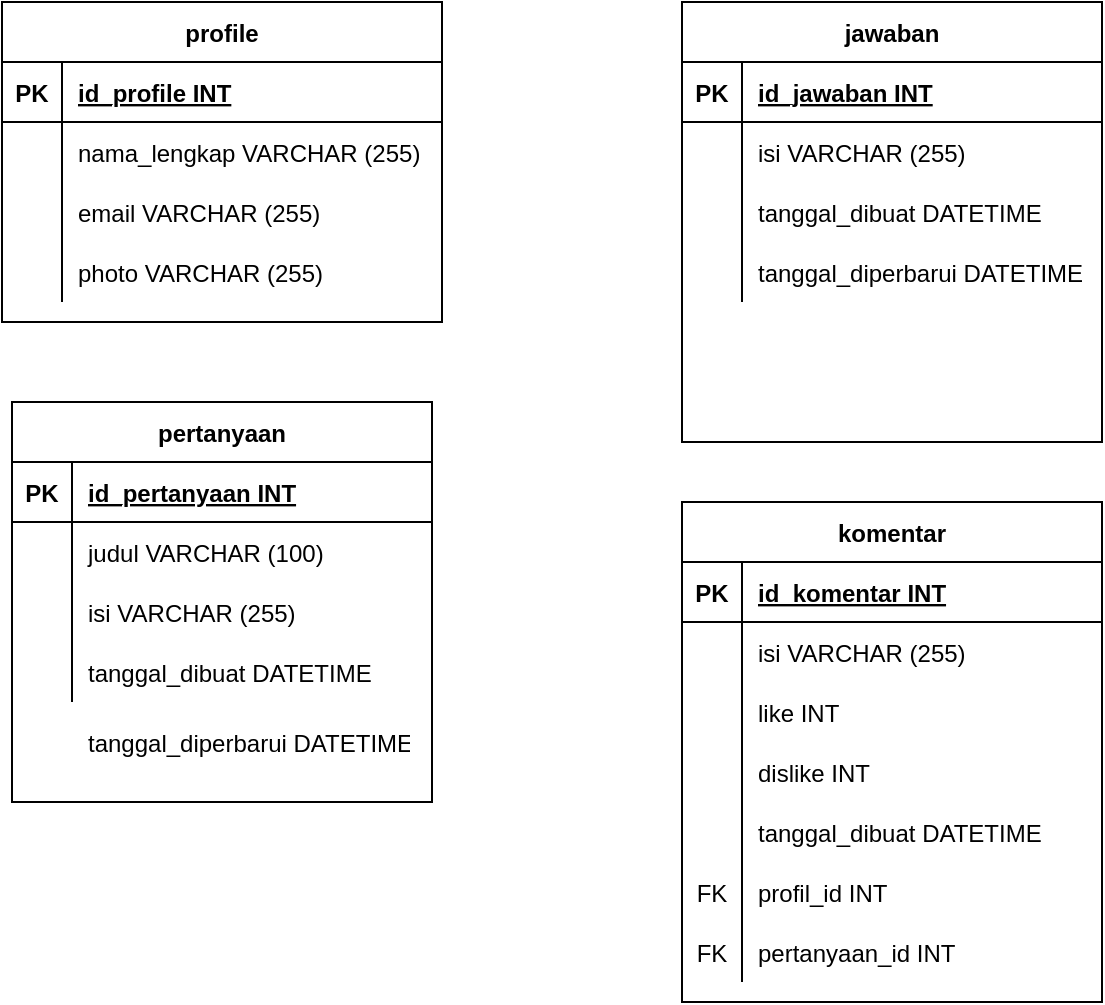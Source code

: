 <mxfile version="13.5.8" type="github">
  <diagram id="Cxm9i9paOQmM7bJxtgCF" name="Page-1">
    <mxGraphModel dx="925" dy="605" grid="1" gridSize="10" guides="1" tooltips="1" connect="1" arrows="1" fold="1" page="1" pageScale="1" pageWidth="850" pageHeight="1100" math="0" shadow="0">
      <root>
        <mxCell id="0" />
        <mxCell id="1" parent="0" />
        <mxCell id="eWZNdyF7Qudj8M3pejTk-1" value="profile" style="shape=table;startSize=30;container=1;collapsible=1;childLayout=tableLayout;fixedRows=1;rowLines=0;fontStyle=1;align=center;resizeLast=1;" vertex="1" parent="1">
          <mxGeometry x="40" y="40" width="220" height="160" as="geometry" />
        </mxCell>
        <mxCell id="eWZNdyF7Qudj8M3pejTk-2" value="" style="shape=partialRectangle;collapsible=0;dropTarget=0;pointerEvents=0;fillColor=none;top=0;left=0;bottom=1;right=0;points=[[0,0.5],[1,0.5]];portConstraint=eastwest;" vertex="1" parent="eWZNdyF7Qudj8M3pejTk-1">
          <mxGeometry y="30" width="220" height="30" as="geometry" />
        </mxCell>
        <mxCell id="eWZNdyF7Qudj8M3pejTk-3" value="PK" style="shape=partialRectangle;connectable=0;fillColor=none;top=0;left=0;bottom=0;right=0;fontStyle=1;overflow=hidden;" vertex="1" parent="eWZNdyF7Qudj8M3pejTk-2">
          <mxGeometry width="30" height="30" as="geometry" />
        </mxCell>
        <mxCell id="eWZNdyF7Qudj8M3pejTk-4" value="id_profile INT" style="shape=partialRectangle;connectable=0;fillColor=none;top=0;left=0;bottom=0;right=0;align=left;spacingLeft=6;fontStyle=5;overflow=hidden;" vertex="1" parent="eWZNdyF7Qudj8M3pejTk-2">
          <mxGeometry x="30" width="190" height="30" as="geometry" />
        </mxCell>
        <mxCell id="eWZNdyF7Qudj8M3pejTk-5" value="" style="shape=partialRectangle;collapsible=0;dropTarget=0;pointerEvents=0;fillColor=none;top=0;left=0;bottom=0;right=0;points=[[0,0.5],[1,0.5]];portConstraint=eastwest;" vertex="1" parent="eWZNdyF7Qudj8M3pejTk-1">
          <mxGeometry y="60" width="220" height="30" as="geometry" />
        </mxCell>
        <mxCell id="eWZNdyF7Qudj8M3pejTk-6" value="" style="shape=partialRectangle;connectable=0;fillColor=none;top=0;left=0;bottom=0;right=0;editable=1;overflow=hidden;" vertex="1" parent="eWZNdyF7Qudj8M3pejTk-5">
          <mxGeometry width="30" height="30" as="geometry" />
        </mxCell>
        <mxCell id="eWZNdyF7Qudj8M3pejTk-7" value="nama_lengkap VARCHAR (255)" style="shape=partialRectangle;connectable=0;fillColor=none;top=0;left=0;bottom=0;right=0;align=left;spacingLeft=6;overflow=hidden;" vertex="1" parent="eWZNdyF7Qudj8M3pejTk-5">
          <mxGeometry x="30" width="190" height="30" as="geometry" />
        </mxCell>
        <mxCell id="eWZNdyF7Qudj8M3pejTk-8" value="" style="shape=partialRectangle;collapsible=0;dropTarget=0;pointerEvents=0;fillColor=none;top=0;left=0;bottom=0;right=0;points=[[0,0.5],[1,0.5]];portConstraint=eastwest;" vertex="1" parent="eWZNdyF7Qudj8M3pejTk-1">
          <mxGeometry y="90" width="220" height="30" as="geometry" />
        </mxCell>
        <mxCell id="eWZNdyF7Qudj8M3pejTk-9" value="" style="shape=partialRectangle;connectable=0;fillColor=none;top=0;left=0;bottom=0;right=0;editable=1;overflow=hidden;" vertex="1" parent="eWZNdyF7Qudj8M3pejTk-8">
          <mxGeometry width="30" height="30" as="geometry" />
        </mxCell>
        <mxCell id="eWZNdyF7Qudj8M3pejTk-10" value="email VARCHAR (255)" style="shape=partialRectangle;connectable=0;fillColor=none;top=0;left=0;bottom=0;right=0;align=left;spacingLeft=6;overflow=hidden;" vertex="1" parent="eWZNdyF7Qudj8M3pejTk-8">
          <mxGeometry x="30" width="190" height="30" as="geometry" />
        </mxCell>
        <mxCell id="eWZNdyF7Qudj8M3pejTk-11" value="" style="shape=partialRectangle;collapsible=0;dropTarget=0;pointerEvents=0;fillColor=none;top=0;left=0;bottom=0;right=0;points=[[0,0.5],[1,0.5]];portConstraint=eastwest;" vertex="1" parent="eWZNdyF7Qudj8M3pejTk-1">
          <mxGeometry y="120" width="220" height="30" as="geometry" />
        </mxCell>
        <mxCell id="eWZNdyF7Qudj8M3pejTk-12" value="" style="shape=partialRectangle;connectable=0;fillColor=none;top=0;left=0;bottom=0;right=0;editable=1;overflow=hidden;" vertex="1" parent="eWZNdyF7Qudj8M3pejTk-11">
          <mxGeometry width="30" height="30" as="geometry" />
        </mxCell>
        <mxCell id="eWZNdyF7Qudj8M3pejTk-13" value="photo VARCHAR (255)" style="shape=partialRectangle;connectable=0;fillColor=none;top=0;left=0;bottom=0;right=0;align=left;spacingLeft=6;overflow=hidden;" vertex="1" parent="eWZNdyF7Qudj8M3pejTk-11">
          <mxGeometry x="30" width="190" height="30" as="geometry" />
        </mxCell>
        <mxCell id="eWZNdyF7Qudj8M3pejTk-49" value="" style="group" vertex="1" connectable="0" parent="1">
          <mxGeometry x="45" y="240" width="210" height="200" as="geometry" />
        </mxCell>
        <mxCell id="eWZNdyF7Qudj8M3pejTk-30" value="pertanyaan" style="shape=table;startSize=30;container=1;collapsible=1;childLayout=tableLayout;fixedRows=1;rowLines=0;fontStyle=1;align=center;resizeLast=1;" vertex="1" parent="eWZNdyF7Qudj8M3pejTk-49">
          <mxGeometry width="210" height="200" as="geometry" />
        </mxCell>
        <mxCell id="eWZNdyF7Qudj8M3pejTk-31" value="" style="shape=partialRectangle;collapsible=0;dropTarget=0;pointerEvents=0;fillColor=none;top=0;left=0;bottom=1;right=0;points=[[0,0.5],[1,0.5]];portConstraint=eastwest;" vertex="1" parent="eWZNdyF7Qudj8M3pejTk-30">
          <mxGeometry y="30" width="210" height="30" as="geometry" />
        </mxCell>
        <mxCell id="eWZNdyF7Qudj8M3pejTk-32" value="PK" style="shape=partialRectangle;connectable=0;fillColor=none;top=0;left=0;bottom=0;right=0;fontStyle=1;overflow=hidden;" vertex="1" parent="eWZNdyF7Qudj8M3pejTk-31">
          <mxGeometry width="30" height="30" as="geometry" />
        </mxCell>
        <mxCell id="eWZNdyF7Qudj8M3pejTk-33" value="id_pertanyaan INT" style="shape=partialRectangle;connectable=0;fillColor=none;top=0;left=0;bottom=0;right=0;align=left;spacingLeft=6;fontStyle=5;overflow=hidden;" vertex="1" parent="eWZNdyF7Qudj8M3pejTk-31">
          <mxGeometry x="30" width="180" height="30" as="geometry" />
        </mxCell>
        <mxCell id="eWZNdyF7Qudj8M3pejTk-34" value="" style="shape=partialRectangle;collapsible=0;dropTarget=0;pointerEvents=0;fillColor=none;top=0;left=0;bottom=0;right=0;points=[[0,0.5],[1,0.5]];portConstraint=eastwest;" vertex="1" parent="eWZNdyF7Qudj8M3pejTk-30">
          <mxGeometry y="60" width="210" height="30" as="geometry" />
        </mxCell>
        <mxCell id="eWZNdyF7Qudj8M3pejTk-35" value="" style="shape=partialRectangle;connectable=0;fillColor=none;top=0;left=0;bottom=0;right=0;editable=1;overflow=hidden;" vertex="1" parent="eWZNdyF7Qudj8M3pejTk-34">
          <mxGeometry width="30" height="30" as="geometry" />
        </mxCell>
        <mxCell id="eWZNdyF7Qudj8M3pejTk-36" value="judul VARCHAR (100)" style="shape=partialRectangle;connectable=0;fillColor=none;top=0;left=0;bottom=0;right=0;align=left;spacingLeft=6;overflow=hidden;" vertex="1" parent="eWZNdyF7Qudj8M3pejTk-34">
          <mxGeometry x="30" width="180" height="30" as="geometry" />
        </mxCell>
        <mxCell id="eWZNdyF7Qudj8M3pejTk-37" value="" style="shape=partialRectangle;collapsible=0;dropTarget=0;pointerEvents=0;fillColor=none;top=0;left=0;bottom=0;right=0;points=[[0,0.5],[1,0.5]];portConstraint=eastwest;" vertex="1" parent="eWZNdyF7Qudj8M3pejTk-30">
          <mxGeometry y="90" width="210" height="30" as="geometry" />
        </mxCell>
        <mxCell id="eWZNdyF7Qudj8M3pejTk-38" value="" style="shape=partialRectangle;connectable=0;fillColor=none;top=0;left=0;bottom=0;right=0;editable=1;overflow=hidden;" vertex="1" parent="eWZNdyF7Qudj8M3pejTk-37">
          <mxGeometry width="30" height="30" as="geometry" />
        </mxCell>
        <mxCell id="eWZNdyF7Qudj8M3pejTk-39" value="isi VARCHAR (255)" style="shape=partialRectangle;connectable=0;fillColor=none;top=0;left=0;bottom=0;right=0;align=left;spacingLeft=6;overflow=hidden;" vertex="1" parent="eWZNdyF7Qudj8M3pejTk-37">
          <mxGeometry x="30" width="180" height="30" as="geometry" />
        </mxCell>
        <mxCell id="eWZNdyF7Qudj8M3pejTk-40" value="" style="shape=partialRectangle;collapsible=0;dropTarget=0;pointerEvents=0;fillColor=none;top=0;left=0;bottom=0;right=0;points=[[0,0.5],[1,0.5]];portConstraint=eastwest;" vertex="1" parent="eWZNdyF7Qudj8M3pejTk-30">
          <mxGeometry y="120" width="210" height="30" as="geometry" />
        </mxCell>
        <mxCell id="eWZNdyF7Qudj8M3pejTk-41" value="" style="shape=partialRectangle;connectable=0;fillColor=none;top=0;left=0;bottom=0;right=0;editable=1;overflow=hidden;" vertex="1" parent="eWZNdyF7Qudj8M3pejTk-40">
          <mxGeometry width="30" height="30" as="geometry" />
        </mxCell>
        <mxCell id="eWZNdyF7Qudj8M3pejTk-42" value="tanggal_dibuat DATETIME" style="shape=partialRectangle;connectable=0;fillColor=none;top=0;left=0;bottom=0;right=0;align=left;spacingLeft=6;overflow=hidden;" vertex="1" parent="eWZNdyF7Qudj8M3pejTk-40">
          <mxGeometry x="30" width="180" height="30" as="geometry" />
        </mxCell>
        <mxCell id="eWZNdyF7Qudj8M3pejTk-46" value="" style="shape=partialRectangle;collapsible=0;dropTarget=0;pointerEvents=0;fillColor=none;top=0;left=0;bottom=0;right=0;points=[[0,0.5],[1,0.5]];portConstraint=eastwest;" vertex="1" parent="eWZNdyF7Qudj8M3pejTk-49">
          <mxGeometry y="155" width="200" height="30" as="geometry" />
        </mxCell>
        <mxCell id="eWZNdyF7Qudj8M3pejTk-47" value="" style="shape=partialRectangle;connectable=0;fillColor=none;top=0;left=0;bottom=0;right=0;editable=1;overflow=hidden;" vertex="1" parent="eWZNdyF7Qudj8M3pejTk-46">
          <mxGeometry width="30" height="30" as="geometry" />
        </mxCell>
        <mxCell id="eWZNdyF7Qudj8M3pejTk-48" value="tanggal_diperbarui DATETIME" style="shape=partialRectangle;connectable=0;fillColor=none;top=0;left=0;bottom=0;right=0;align=left;spacingLeft=6;overflow=hidden;" vertex="1" parent="eWZNdyF7Qudj8M3pejTk-46">
          <mxGeometry x="30" width="170" height="30" as="geometry" />
        </mxCell>
        <mxCell id="eWZNdyF7Qudj8M3pejTk-50" value="jawaban" style="shape=table;startSize=30;container=1;collapsible=1;childLayout=tableLayout;fixedRows=1;rowLines=0;fontStyle=1;align=center;resizeLast=1;" vertex="1" parent="1">
          <mxGeometry x="380" y="40" width="210" height="220" as="geometry" />
        </mxCell>
        <mxCell id="eWZNdyF7Qudj8M3pejTk-51" value="" style="shape=partialRectangle;collapsible=0;dropTarget=0;pointerEvents=0;fillColor=none;top=0;left=0;bottom=1;right=0;points=[[0,0.5],[1,0.5]];portConstraint=eastwest;" vertex="1" parent="eWZNdyF7Qudj8M3pejTk-50">
          <mxGeometry y="30" width="210" height="30" as="geometry" />
        </mxCell>
        <mxCell id="eWZNdyF7Qudj8M3pejTk-52" value="PK" style="shape=partialRectangle;connectable=0;fillColor=none;top=0;left=0;bottom=0;right=0;fontStyle=1;overflow=hidden;" vertex="1" parent="eWZNdyF7Qudj8M3pejTk-51">
          <mxGeometry width="30" height="30" as="geometry" />
        </mxCell>
        <mxCell id="eWZNdyF7Qudj8M3pejTk-53" value="id_jawaban INT" style="shape=partialRectangle;connectable=0;fillColor=none;top=0;left=0;bottom=0;right=0;align=left;spacingLeft=6;fontStyle=5;overflow=hidden;" vertex="1" parent="eWZNdyF7Qudj8M3pejTk-51">
          <mxGeometry x="30" width="180" height="30" as="geometry" />
        </mxCell>
        <mxCell id="eWZNdyF7Qudj8M3pejTk-54" value="" style="shape=partialRectangle;collapsible=0;dropTarget=0;pointerEvents=0;fillColor=none;top=0;left=0;bottom=0;right=0;points=[[0,0.5],[1,0.5]];portConstraint=eastwest;" vertex="1" parent="eWZNdyF7Qudj8M3pejTk-50">
          <mxGeometry y="60" width="210" height="30" as="geometry" />
        </mxCell>
        <mxCell id="eWZNdyF7Qudj8M3pejTk-55" value="" style="shape=partialRectangle;connectable=0;fillColor=none;top=0;left=0;bottom=0;right=0;editable=1;overflow=hidden;" vertex="1" parent="eWZNdyF7Qudj8M3pejTk-54">
          <mxGeometry width="30" height="30" as="geometry" />
        </mxCell>
        <mxCell id="eWZNdyF7Qudj8M3pejTk-56" value="isi VARCHAR (255)" style="shape=partialRectangle;connectable=0;fillColor=none;top=0;left=0;bottom=0;right=0;align=left;spacingLeft=6;overflow=hidden;" vertex="1" parent="eWZNdyF7Qudj8M3pejTk-54">
          <mxGeometry x="30" width="180" height="30" as="geometry" />
        </mxCell>
        <mxCell id="eWZNdyF7Qudj8M3pejTk-57" value="" style="shape=partialRectangle;collapsible=0;dropTarget=0;pointerEvents=0;fillColor=none;top=0;left=0;bottom=0;right=0;points=[[0,0.5],[1,0.5]];portConstraint=eastwest;" vertex="1" parent="eWZNdyF7Qudj8M3pejTk-50">
          <mxGeometry y="90" width="210" height="30" as="geometry" />
        </mxCell>
        <mxCell id="eWZNdyF7Qudj8M3pejTk-58" value="" style="shape=partialRectangle;connectable=0;fillColor=none;top=0;left=0;bottom=0;right=0;editable=1;overflow=hidden;" vertex="1" parent="eWZNdyF7Qudj8M3pejTk-57">
          <mxGeometry width="30" height="30" as="geometry" />
        </mxCell>
        <mxCell id="eWZNdyF7Qudj8M3pejTk-59" value="tanggal_dibuat DATETIME" style="shape=partialRectangle;connectable=0;fillColor=none;top=0;left=0;bottom=0;right=0;align=left;spacingLeft=6;overflow=hidden;" vertex="1" parent="eWZNdyF7Qudj8M3pejTk-57">
          <mxGeometry x="30" width="180" height="30" as="geometry" />
        </mxCell>
        <mxCell id="eWZNdyF7Qudj8M3pejTk-60" value="" style="shape=partialRectangle;collapsible=0;dropTarget=0;pointerEvents=0;fillColor=none;top=0;left=0;bottom=0;right=0;points=[[0,0.5],[1,0.5]];portConstraint=eastwest;" vertex="1" parent="eWZNdyF7Qudj8M3pejTk-50">
          <mxGeometry y="120" width="210" height="30" as="geometry" />
        </mxCell>
        <mxCell id="eWZNdyF7Qudj8M3pejTk-61" value="" style="shape=partialRectangle;connectable=0;fillColor=none;top=0;left=0;bottom=0;right=0;editable=1;overflow=hidden;" vertex="1" parent="eWZNdyF7Qudj8M3pejTk-60">
          <mxGeometry width="30" height="30" as="geometry" />
        </mxCell>
        <mxCell id="eWZNdyF7Qudj8M3pejTk-62" value="tanggal_diperbarui DATETIME" style="shape=partialRectangle;connectable=0;fillColor=none;top=0;left=0;bottom=0;right=0;align=left;spacingLeft=6;overflow=hidden;" vertex="1" parent="eWZNdyF7Qudj8M3pejTk-60">
          <mxGeometry x="30" width="180" height="30" as="geometry" />
        </mxCell>
        <mxCell id="eWZNdyF7Qudj8M3pejTk-63" value="komentar" style="shape=table;startSize=30;container=1;collapsible=1;childLayout=tableLayout;fixedRows=1;rowLines=0;fontStyle=1;align=center;resizeLast=1;" vertex="1" parent="1">
          <mxGeometry x="380" y="290" width="210" height="250" as="geometry" />
        </mxCell>
        <mxCell id="eWZNdyF7Qudj8M3pejTk-64" value="" style="shape=partialRectangle;collapsible=0;dropTarget=0;pointerEvents=0;fillColor=none;top=0;left=0;bottom=1;right=0;points=[[0,0.5],[1,0.5]];portConstraint=eastwest;" vertex="1" parent="eWZNdyF7Qudj8M3pejTk-63">
          <mxGeometry y="30" width="210" height="30" as="geometry" />
        </mxCell>
        <mxCell id="eWZNdyF7Qudj8M3pejTk-65" value="PK" style="shape=partialRectangle;connectable=0;fillColor=none;top=0;left=0;bottom=0;right=0;fontStyle=1;overflow=hidden;" vertex="1" parent="eWZNdyF7Qudj8M3pejTk-64">
          <mxGeometry width="30" height="30" as="geometry" />
        </mxCell>
        <mxCell id="eWZNdyF7Qudj8M3pejTk-66" value="id_komentar INT" style="shape=partialRectangle;connectable=0;fillColor=none;top=0;left=0;bottom=0;right=0;align=left;spacingLeft=6;fontStyle=5;overflow=hidden;" vertex="1" parent="eWZNdyF7Qudj8M3pejTk-64">
          <mxGeometry x="30" width="180" height="30" as="geometry" />
        </mxCell>
        <mxCell id="eWZNdyF7Qudj8M3pejTk-67" value="" style="shape=partialRectangle;collapsible=0;dropTarget=0;pointerEvents=0;fillColor=none;top=0;left=0;bottom=0;right=0;points=[[0,0.5],[1,0.5]];portConstraint=eastwest;" vertex="1" parent="eWZNdyF7Qudj8M3pejTk-63">
          <mxGeometry y="60" width="210" height="30" as="geometry" />
        </mxCell>
        <mxCell id="eWZNdyF7Qudj8M3pejTk-68" value="" style="shape=partialRectangle;connectable=0;fillColor=none;top=0;left=0;bottom=0;right=0;editable=1;overflow=hidden;" vertex="1" parent="eWZNdyF7Qudj8M3pejTk-67">
          <mxGeometry width="30" height="30" as="geometry" />
        </mxCell>
        <mxCell id="eWZNdyF7Qudj8M3pejTk-69" value="isi VARCHAR (255)" style="shape=partialRectangle;connectable=0;fillColor=none;top=0;left=0;bottom=0;right=0;align=left;spacingLeft=6;overflow=hidden;" vertex="1" parent="eWZNdyF7Qudj8M3pejTk-67">
          <mxGeometry x="30" width="180" height="30" as="geometry" />
        </mxCell>
        <mxCell id="eWZNdyF7Qudj8M3pejTk-103" value="" style="shape=partialRectangle;collapsible=0;dropTarget=0;pointerEvents=0;fillColor=none;top=0;left=0;bottom=0;right=0;points=[[0,0.5],[1,0.5]];portConstraint=eastwest;" vertex="1" parent="eWZNdyF7Qudj8M3pejTk-63">
          <mxGeometry y="90" width="210" height="30" as="geometry" />
        </mxCell>
        <mxCell id="eWZNdyF7Qudj8M3pejTk-104" value="" style="shape=partialRectangle;connectable=0;fillColor=none;top=0;left=0;bottom=0;right=0;editable=1;overflow=hidden;" vertex="1" parent="eWZNdyF7Qudj8M3pejTk-103">
          <mxGeometry width="30" height="30" as="geometry" />
        </mxCell>
        <mxCell id="eWZNdyF7Qudj8M3pejTk-105" value="like INT" style="shape=partialRectangle;connectable=0;fillColor=none;top=0;left=0;bottom=0;right=0;align=left;spacingLeft=6;overflow=hidden;" vertex="1" parent="eWZNdyF7Qudj8M3pejTk-103">
          <mxGeometry x="30" width="180" height="30" as="geometry" />
        </mxCell>
        <mxCell id="eWZNdyF7Qudj8M3pejTk-110" value="" style="shape=partialRectangle;collapsible=0;dropTarget=0;pointerEvents=0;fillColor=none;top=0;left=0;bottom=0;right=0;points=[[0,0.5],[1,0.5]];portConstraint=eastwest;" vertex="1" parent="eWZNdyF7Qudj8M3pejTk-63">
          <mxGeometry y="120" width="210" height="30" as="geometry" />
        </mxCell>
        <mxCell id="eWZNdyF7Qudj8M3pejTk-111" value="" style="shape=partialRectangle;connectable=0;fillColor=none;top=0;left=0;bottom=0;right=0;editable=1;overflow=hidden;" vertex="1" parent="eWZNdyF7Qudj8M3pejTk-110">
          <mxGeometry width="30" height="30" as="geometry" />
        </mxCell>
        <mxCell id="eWZNdyF7Qudj8M3pejTk-112" value="dislike INT" style="shape=partialRectangle;connectable=0;fillColor=none;top=0;left=0;bottom=0;right=0;align=left;spacingLeft=6;overflow=hidden;" vertex="1" parent="eWZNdyF7Qudj8M3pejTk-110">
          <mxGeometry x="30" width="180" height="30" as="geometry" />
        </mxCell>
        <mxCell id="eWZNdyF7Qudj8M3pejTk-70" value="" style="shape=partialRectangle;collapsible=0;dropTarget=0;pointerEvents=0;fillColor=none;top=0;left=0;bottom=0;right=0;points=[[0,0.5],[1,0.5]];portConstraint=eastwest;" vertex="1" parent="eWZNdyF7Qudj8M3pejTk-63">
          <mxGeometry y="150" width="210" height="30" as="geometry" />
        </mxCell>
        <mxCell id="eWZNdyF7Qudj8M3pejTk-71" value="" style="shape=partialRectangle;connectable=0;fillColor=none;top=0;left=0;bottom=0;right=0;editable=1;overflow=hidden;" vertex="1" parent="eWZNdyF7Qudj8M3pejTk-70">
          <mxGeometry width="30" height="30" as="geometry" />
        </mxCell>
        <mxCell id="eWZNdyF7Qudj8M3pejTk-72" value="tanggal_dibuat DATETIME" style="shape=partialRectangle;connectable=0;fillColor=none;top=0;left=0;bottom=0;right=0;align=left;spacingLeft=6;overflow=hidden;" vertex="1" parent="eWZNdyF7Qudj8M3pejTk-70">
          <mxGeometry x="30" width="180" height="30" as="geometry" />
        </mxCell>
        <mxCell id="eWZNdyF7Qudj8M3pejTk-90" value="" style="shape=partialRectangle;collapsible=0;dropTarget=0;pointerEvents=0;fillColor=none;top=0;left=0;bottom=0;right=0;points=[[0,0.5],[1,0.5]];portConstraint=eastwest;" vertex="1" parent="eWZNdyF7Qudj8M3pejTk-63">
          <mxGeometry y="180" width="210" height="30" as="geometry" />
        </mxCell>
        <mxCell id="eWZNdyF7Qudj8M3pejTk-91" value="FK" style="shape=partialRectangle;connectable=0;fillColor=none;top=0;left=0;bottom=0;right=0;fontStyle=0;overflow=hidden;" vertex="1" parent="eWZNdyF7Qudj8M3pejTk-90">
          <mxGeometry width="30" height="30" as="geometry" />
        </mxCell>
        <mxCell id="eWZNdyF7Qudj8M3pejTk-92" value="profil_id INT" style="shape=partialRectangle;connectable=0;fillColor=none;top=0;left=0;bottom=0;right=0;align=left;spacingLeft=6;fontStyle=0;overflow=hidden;" vertex="1" parent="eWZNdyF7Qudj8M3pejTk-90">
          <mxGeometry x="30" width="180" height="30" as="geometry" />
        </mxCell>
        <mxCell id="eWZNdyF7Qudj8M3pejTk-100" value="" style="shape=partialRectangle;collapsible=0;dropTarget=0;pointerEvents=0;fillColor=none;top=0;left=0;bottom=0;right=0;points=[[0,0.5],[1,0.5]];portConstraint=eastwest;" vertex="1" parent="eWZNdyF7Qudj8M3pejTk-63">
          <mxGeometry y="210" width="210" height="30" as="geometry" />
        </mxCell>
        <mxCell id="eWZNdyF7Qudj8M3pejTk-101" value="FK" style="shape=partialRectangle;connectable=0;fillColor=none;top=0;left=0;bottom=0;right=0;fontStyle=0;overflow=hidden;" vertex="1" parent="eWZNdyF7Qudj8M3pejTk-100">
          <mxGeometry width="30" height="30" as="geometry" />
        </mxCell>
        <mxCell id="eWZNdyF7Qudj8M3pejTk-102" value="pertanyaan_id INT" style="shape=partialRectangle;connectable=0;fillColor=none;top=0;left=0;bottom=0;right=0;align=left;spacingLeft=6;fontStyle=0;overflow=hidden;" vertex="1" parent="eWZNdyF7Qudj8M3pejTk-100">
          <mxGeometry x="30" width="180" height="30" as="geometry" />
        </mxCell>
      </root>
    </mxGraphModel>
  </diagram>
</mxfile>
